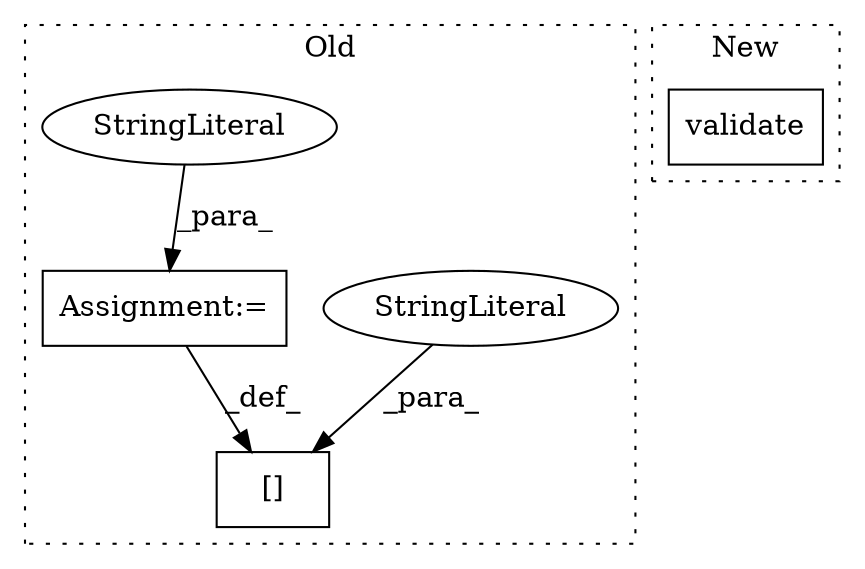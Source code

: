 digraph G {
subgraph cluster0 {
1 [label="[]" a="2" s="3256,3264" l="4,1" shape="box"];
3 [label="StringLiteral" a="45" s="3260" l="4" shape="ellipse"];
4 [label="Assignment:=" a="7" s="3265" l="1" shape="box"];
5 [label="StringLiteral" a="45" s="3266" l="9" shape="ellipse"];
label = "Old";
style="dotted";
}
subgraph cluster1 {
2 [label="validate" a="32" s="1246,1266" l="9,1" shape="box"];
label = "New";
style="dotted";
}
3 -> 1 [label="_para_"];
4 -> 1 [label="_def_"];
5 -> 4 [label="_para_"];
}
